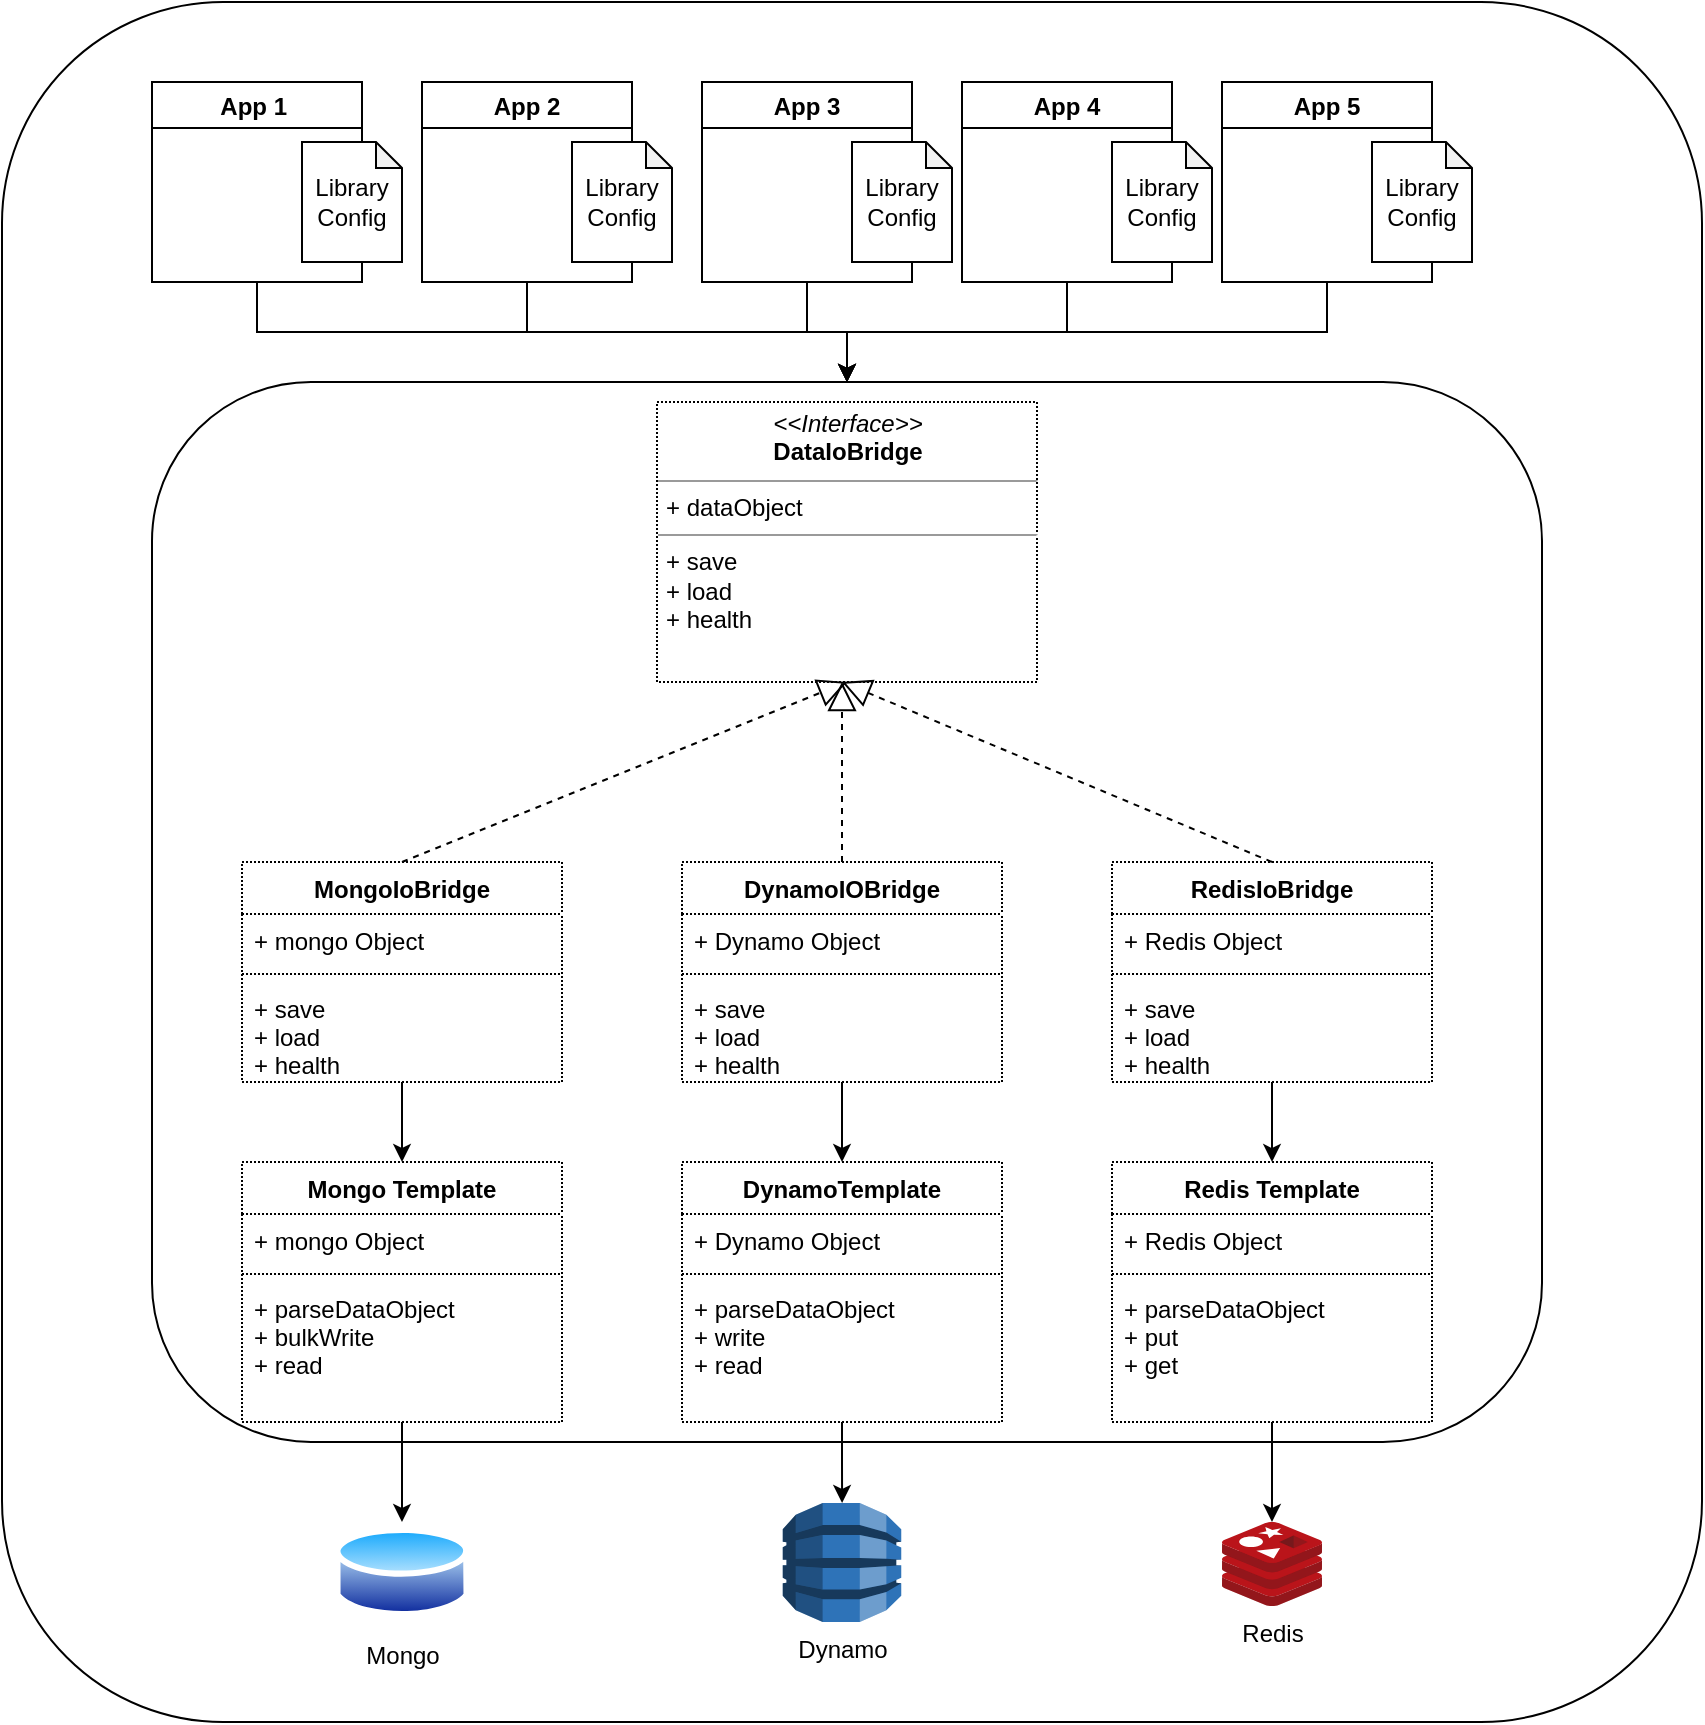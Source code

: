 <mxfile version="20.2.0" type="github">
  <diagram id="wFE0QG_FPsp0jaGvCLVb" name="Page-1">
    <mxGraphModel dx="1422" dy="762" grid="1" gridSize="10" guides="1" tooltips="1" connect="1" arrows="1" fold="1" page="1" pageScale="1" pageWidth="850" pageHeight="1100" math="0" shadow="0">
      <root>
        <mxCell id="0" />
        <mxCell id="1" parent="0" />
        <mxCell id="i_OK0PngPdHVoAOzVrzz-1" value="" style="rounded=1;whiteSpace=wrap;html=1;arcSize=13;" vertex="1" parent="1">
          <mxGeometry x="40" y="160" width="850" height="860" as="geometry" />
        </mxCell>
        <mxCell id="i_OK0PngPdHVoAOzVrzz-2" value="" style="rounded=1;whiteSpace=wrap;html=1;" vertex="1" parent="1">
          <mxGeometry x="115" y="350" width="695" height="530" as="geometry" />
        </mxCell>
        <mxCell id="i_OK0PngPdHVoAOzVrzz-24" style="edgeStyle=orthogonalEdgeStyle;rounded=0;orthogonalLoop=1;jettySize=auto;html=1;entryX=0.5;entryY=0;entryDx=0;entryDy=0;" edge="1" parent="1" source="i_OK0PngPdHVoAOzVrzz-7" target="i_OK0PngPdHVoAOzVrzz-2">
          <mxGeometry relative="1" as="geometry" />
        </mxCell>
        <mxCell id="i_OK0PngPdHVoAOzVrzz-7" value="App 1 " style="swimlane;" vertex="1" parent="1">
          <mxGeometry x="115" y="200" width="105" height="100" as="geometry">
            <mxRectangle x="115" y="200" width="80" height="30" as="alternateBounds" />
          </mxGeometry>
        </mxCell>
        <mxCell id="i_OK0PngPdHVoAOzVrzz-10" value="Library Config" style="shape=note;whiteSpace=wrap;html=1;backgroundOutline=1;darkOpacity=0.05;size=13;" vertex="1" parent="i_OK0PngPdHVoAOzVrzz-7">
          <mxGeometry x="75" y="30" width="50" height="60" as="geometry" />
        </mxCell>
        <mxCell id="i_OK0PngPdHVoAOzVrzz-25" style="edgeStyle=orthogonalEdgeStyle;rounded=0;orthogonalLoop=1;jettySize=auto;html=1;entryX=0.5;entryY=0;entryDx=0;entryDy=0;" edge="1" parent="1" source="i_OK0PngPdHVoAOzVrzz-15" target="i_OK0PngPdHVoAOzVrzz-2">
          <mxGeometry relative="1" as="geometry" />
        </mxCell>
        <mxCell id="i_OK0PngPdHVoAOzVrzz-15" value="App 2" style="swimlane;" vertex="1" parent="1">
          <mxGeometry x="250" y="200" width="105" height="100" as="geometry">
            <mxRectangle x="115" y="200" width="80" height="30" as="alternateBounds" />
          </mxGeometry>
        </mxCell>
        <mxCell id="i_OK0PngPdHVoAOzVrzz-16" value="Library Config" style="shape=note;whiteSpace=wrap;html=1;backgroundOutline=1;darkOpacity=0.05;size=13;" vertex="1" parent="i_OK0PngPdHVoAOzVrzz-15">
          <mxGeometry x="75" y="30" width="50" height="60" as="geometry" />
        </mxCell>
        <mxCell id="i_OK0PngPdHVoAOzVrzz-60" style="edgeStyle=orthogonalEdgeStyle;rounded=0;orthogonalLoop=1;jettySize=auto;html=1;entryX=0.5;entryY=0;entryDx=0;entryDy=0;strokeWidth=1;" edge="1" parent="1" source="i_OK0PngPdHVoAOzVrzz-17" target="i_OK0PngPdHVoAOzVrzz-2">
          <mxGeometry relative="1" as="geometry" />
        </mxCell>
        <mxCell id="i_OK0PngPdHVoAOzVrzz-17" value="App 3" style="swimlane;" vertex="1" parent="1">
          <mxGeometry x="390" y="200" width="105" height="100" as="geometry">
            <mxRectangle x="115" y="200" width="80" height="30" as="alternateBounds" />
          </mxGeometry>
        </mxCell>
        <mxCell id="i_OK0PngPdHVoAOzVrzz-18" value="Library Config" style="shape=note;whiteSpace=wrap;html=1;backgroundOutline=1;darkOpacity=0.05;size=13;" vertex="1" parent="i_OK0PngPdHVoAOzVrzz-17">
          <mxGeometry x="75" y="30" width="50" height="60" as="geometry" />
        </mxCell>
        <mxCell id="i_OK0PngPdHVoAOzVrzz-27" style="edgeStyle=orthogonalEdgeStyle;rounded=0;orthogonalLoop=1;jettySize=auto;html=1;entryX=0.5;entryY=0;entryDx=0;entryDy=0;" edge="1" parent="1" source="i_OK0PngPdHVoAOzVrzz-19" target="i_OK0PngPdHVoAOzVrzz-2">
          <mxGeometry relative="1" as="geometry" />
        </mxCell>
        <mxCell id="i_OK0PngPdHVoAOzVrzz-19" value="App 4" style="swimlane;" vertex="1" parent="1">
          <mxGeometry x="520" y="200" width="105" height="100" as="geometry">
            <mxRectangle x="115" y="200" width="80" height="30" as="alternateBounds" />
          </mxGeometry>
        </mxCell>
        <mxCell id="i_OK0PngPdHVoAOzVrzz-20" value="Library Config" style="shape=note;whiteSpace=wrap;html=1;backgroundOutline=1;darkOpacity=0.05;size=13;" vertex="1" parent="i_OK0PngPdHVoAOzVrzz-19">
          <mxGeometry x="75" y="30" width="50" height="60" as="geometry" />
        </mxCell>
        <mxCell id="i_OK0PngPdHVoAOzVrzz-28" style="edgeStyle=orthogonalEdgeStyle;rounded=0;orthogonalLoop=1;jettySize=auto;html=1;entryX=0.5;entryY=0;entryDx=0;entryDy=0;" edge="1" parent="1" source="i_OK0PngPdHVoAOzVrzz-21" target="i_OK0PngPdHVoAOzVrzz-2">
          <mxGeometry relative="1" as="geometry" />
        </mxCell>
        <mxCell id="i_OK0PngPdHVoAOzVrzz-21" value="App 5" style="swimlane;" vertex="1" parent="1">
          <mxGeometry x="650" y="200" width="105" height="100" as="geometry">
            <mxRectangle x="115" y="200" width="80" height="30" as="alternateBounds" />
          </mxGeometry>
        </mxCell>
        <mxCell id="i_OK0PngPdHVoAOzVrzz-22" value="Library Config" style="shape=note;whiteSpace=wrap;html=1;backgroundOutline=1;darkOpacity=0.05;size=13;" vertex="1" parent="i_OK0PngPdHVoAOzVrzz-21">
          <mxGeometry x="75" y="30" width="50" height="60" as="geometry" />
        </mxCell>
        <mxCell id="i_OK0PngPdHVoAOzVrzz-61" value="&lt;p style=&quot;margin:0px;margin-top:4px;text-align:center;&quot;&gt;&lt;i&gt;&amp;lt;&amp;lt;Interface&amp;gt;&amp;gt;&lt;/i&gt;&lt;br&gt;&lt;b&gt;DataIoBridge&lt;/b&gt;&lt;/p&gt;&lt;hr size=&quot;1&quot;&gt;&lt;p style=&quot;margin:0px;margin-left:4px;&quot;&gt;+ dataObject&lt;/p&gt;&lt;hr size=&quot;1&quot;&gt;&lt;p style=&quot;margin:0px;margin-left:4px;&quot;&gt;+ save&lt;br&gt;+ load&lt;/p&gt;&lt;p style=&quot;margin:0px;margin-left:4px;&quot;&gt;+ health&lt;/p&gt;" style="verticalAlign=top;align=left;overflow=fill;fontSize=12;fontFamily=Helvetica;html=1;dashed=1;dashPattern=1 1;" vertex="1" parent="1">
          <mxGeometry x="367.5" y="360" width="190" height="140" as="geometry" />
        </mxCell>
        <mxCell id="i_OK0PngPdHVoAOzVrzz-87" style="edgeStyle=orthogonalEdgeStyle;rounded=0;orthogonalLoop=1;jettySize=auto;html=1;entryX=0.5;entryY=0;entryDx=0;entryDy=0;strokeWidth=1;" edge="1" parent="1" source="i_OK0PngPdHVoAOzVrzz-62" target="i_OK0PngPdHVoAOzVrzz-81">
          <mxGeometry relative="1" as="geometry" />
        </mxCell>
        <mxCell id="i_OK0PngPdHVoAOzVrzz-62" value="MongoIoBridge" style="swimlane;fontStyle=1;align=center;verticalAlign=top;childLayout=stackLayout;horizontal=1;startSize=26;horizontalStack=0;resizeParent=1;resizeParentMax=0;resizeLast=0;collapsible=1;marginBottom=0;dashed=1;dashPattern=1 1;" vertex="1" parent="1">
          <mxGeometry x="160" y="590" width="160" height="110" as="geometry" />
        </mxCell>
        <mxCell id="i_OK0PngPdHVoAOzVrzz-63" value="+ mongo Object" style="text;strokeColor=none;fillColor=none;align=left;verticalAlign=top;spacingLeft=4;spacingRight=4;overflow=hidden;rotatable=0;points=[[0,0.5],[1,0.5]];portConstraint=eastwest;dashed=1;dashPattern=1 1;" vertex="1" parent="i_OK0PngPdHVoAOzVrzz-62">
          <mxGeometry y="26" width="160" height="26" as="geometry" />
        </mxCell>
        <mxCell id="i_OK0PngPdHVoAOzVrzz-64" value="" style="line;strokeWidth=1;fillColor=none;align=left;verticalAlign=middle;spacingTop=-1;spacingLeft=3;spacingRight=3;rotatable=0;labelPosition=right;points=[];portConstraint=eastwest;dashed=1;dashPattern=1 1;" vertex="1" parent="i_OK0PngPdHVoAOzVrzz-62">
          <mxGeometry y="52" width="160" height="8" as="geometry" />
        </mxCell>
        <mxCell id="i_OK0PngPdHVoAOzVrzz-65" value="+ save&#xa;+ load&#xa;+ health" style="text;strokeColor=none;fillColor=none;align=left;verticalAlign=top;spacingLeft=4;spacingRight=4;overflow=hidden;rotatable=0;points=[[0,0.5],[1,0.5]];portConstraint=eastwest;dashed=1;dashPattern=1 1;" vertex="1" parent="i_OK0PngPdHVoAOzVrzz-62">
          <mxGeometry y="60" width="160" height="50" as="geometry" />
        </mxCell>
        <mxCell id="i_OK0PngPdHVoAOzVrzz-92" style="edgeStyle=orthogonalEdgeStyle;rounded=0;orthogonalLoop=1;jettySize=auto;html=1;entryX=0.5;entryY=0;entryDx=0;entryDy=0;strokeWidth=1;" edge="1" parent="1" source="i_OK0PngPdHVoAOzVrzz-66" target="i_OK0PngPdHVoAOzVrzz-88">
          <mxGeometry relative="1" as="geometry" />
        </mxCell>
        <mxCell id="i_OK0PngPdHVoAOzVrzz-66" value="RedisIoBridge" style="swimlane;fontStyle=1;align=center;verticalAlign=top;childLayout=stackLayout;horizontal=1;startSize=26;horizontalStack=0;resizeParent=1;resizeParentMax=0;resizeLast=0;collapsible=1;marginBottom=0;dashed=1;dashPattern=1 1;" vertex="1" parent="1">
          <mxGeometry x="595" y="590" width="160" height="110" as="geometry" />
        </mxCell>
        <mxCell id="i_OK0PngPdHVoAOzVrzz-67" value="+ Redis Object" style="text;strokeColor=none;fillColor=none;align=left;verticalAlign=top;spacingLeft=4;spacingRight=4;overflow=hidden;rotatable=0;points=[[0,0.5],[1,0.5]];portConstraint=eastwest;dashed=1;dashPattern=1 1;" vertex="1" parent="i_OK0PngPdHVoAOzVrzz-66">
          <mxGeometry y="26" width="160" height="26" as="geometry" />
        </mxCell>
        <mxCell id="i_OK0PngPdHVoAOzVrzz-68" value="" style="line;strokeWidth=1;fillColor=none;align=left;verticalAlign=middle;spacingTop=-1;spacingLeft=3;spacingRight=3;rotatable=0;labelPosition=right;points=[];portConstraint=eastwest;dashed=1;dashPattern=1 1;" vertex="1" parent="i_OK0PngPdHVoAOzVrzz-66">
          <mxGeometry y="52" width="160" height="8" as="geometry" />
        </mxCell>
        <mxCell id="i_OK0PngPdHVoAOzVrzz-69" value="+ save&#xa;+ load&#xa;+ health" style="text;strokeColor=none;fillColor=none;align=left;verticalAlign=top;spacingLeft=4;spacingRight=4;overflow=hidden;rotatable=0;points=[[0,0.5],[1,0.5]];portConstraint=eastwest;dashed=1;dashPattern=1 1;" vertex="1" parent="i_OK0PngPdHVoAOzVrzz-66">
          <mxGeometry y="60" width="160" height="50" as="geometry" />
        </mxCell>
        <mxCell id="i_OK0PngPdHVoAOzVrzz-113" style="edgeStyle=orthogonalEdgeStyle;rounded=0;orthogonalLoop=1;jettySize=auto;html=1;strokeWidth=1;" edge="1" parent="1" source="i_OK0PngPdHVoAOzVrzz-70" target="i_OK0PngPdHVoAOzVrzz-93">
          <mxGeometry relative="1" as="geometry" />
        </mxCell>
        <mxCell id="i_OK0PngPdHVoAOzVrzz-70" value="DynamoIOBridge" style="swimlane;fontStyle=1;align=center;verticalAlign=top;childLayout=stackLayout;horizontal=1;startSize=26;horizontalStack=0;resizeParent=1;resizeParentMax=0;resizeLast=0;collapsible=1;marginBottom=0;dashed=1;dashPattern=1 1;" vertex="1" parent="1">
          <mxGeometry x="380" y="590" width="160" height="110" as="geometry" />
        </mxCell>
        <mxCell id="i_OK0PngPdHVoAOzVrzz-71" value="+ Dynamo Object" style="text;strokeColor=none;fillColor=none;align=left;verticalAlign=top;spacingLeft=4;spacingRight=4;overflow=hidden;rotatable=0;points=[[0,0.5],[1,0.5]];portConstraint=eastwest;dashed=1;dashPattern=1 1;" vertex="1" parent="i_OK0PngPdHVoAOzVrzz-70">
          <mxGeometry y="26" width="160" height="26" as="geometry" />
        </mxCell>
        <mxCell id="i_OK0PngPdHVoAOzVrzz-72" value="" style="line;strokeWidth=1;fillColor=none;align=left;verticalAlign=middle;spacingTop=-1;spacingLeft=3;spacingRight=3;rotatable=0;labelPosition=right;points=[];portConstraint=eastwest;dashed=1;dashPattern=1 1;" vertex="1" parent="i_OK0PngPdHVoAOzVrzz-70">
          <mxGeometry y="52" width="160" height="8" as="geometry" />
        </mxCell>
        <mxCell id="i_OK0PngPdHVoAOzVrzz-73" value="+ save&#xa;+ load&#xa;+ health" style="text;strokeColor=none;fillColor=none;align=left;verticalAlign=top;spacingLeft=4;spacingRight=4;overflow=hidden;rotatable=0;points=[[0,0.5],[1,0.5]];portConstraint=eastwest;dashed=1;dashPattern=1 1;" vertex="1" parent="i_OK0PngPdHVoAOzVrzz-70">
          <mxGeometry y="60" width="160" height="50" as="geometry" />
        </mxCell>
        <mxCell id="i_OK0PngPdHVoAOzVrzz-78" value="" style="endArrow=block;dashed=1;endFill=0;endSize=12;html=1;rounded=0;strokeWidth=1;exitX=0.5;exitY=0;exitDx=0;exitDy=0;entryX=0.5;entryY=1;entryDx=0;entryDy=0;" edge="1" parent="1" source="i_OK0PngPdHVoAOzVrzz-62" target="i_OK0PngPdHVoAOzVrzz-61">
          <mxGeometry width="160" relative="1" as="geometry">
            <mxPoint x="540" y="670" as="sourcePoint" />
            <mxPoint x="700" y="670" as="targetPoint" />
          </mxGeometry>
        </mxCell>
        <mxCell id="i_OK0PngPdHVoAOzVrzz-79" value="" style="endArrow=block;dashed=1;endFill=0;endSize=12;html=1;rounded=0;strokeWidth=1;exitX=0.5;exitY=0;exitDx=0;exitDy=0;" edge="1" parent="1" source="i_OK0PngPdHVoAOzVrzz-70">
          <mxGeometry width="160" relative="1" as="geometry">
            <mxPoint x="240" y="600" as="sourcePoint" />
            <mxPoint x="460" y="500" as="targetPoint" />
          </mxGeometry>
        </mxCell>
        <mxCell id="i_OK0PngPdHVoAOzVrzz-80" value="" style="endArrow=block;dashed=1;endFill=0;endSize=12;html=1;rounded=0;strokeWidth=1;exitX=0.5;exitY=0;exitDx=0;exitDy=0;" edge="1" parent="1" source="i_OK0PngPdHVoAOzVrzz-66">
          <mxGeometry width="160" relative="1" as="geometry">
            <mxPoint x="470" y="600" as="sourcePoint" />
            <mxPoint x="460" y="500" as="targetPoint" />
          </mxGeometry>
        </mxCell>
        <mxCell id="i_OK0PngPdHVoAOzVrzz-110" style="edgeStyle=orthogonalEdgeStyle;rounded=0;orthogonalLoop=1;jettySize=auto;html=1;entryX=0.5;entryY=0;entryDx=0;entryDy=0;strokeWidth=1;" edge="1" parent="1" source="i_OK0PngPdHVoAOzVrzz-81" target="i_OK0PngPdHVoAOzVrzz-108">
          <mxGeometry relative="1" as="geometry" />
        </mxCell>
        <mxCell id="i_OK0PngPdHVoAOzVrzz-81" value="Mongo Template" style="swimlane;fontStyle=1;align=center;verticalAlign=top;childLayout=stackLayout;horizontal=1;startSize=26;horizontalStack=0;resizeParent=1;resizeParentMax=0;resizeLast=0;collapsible=1;marginBottom=0;dashed=1;dashPattern=1 1;" vertex="1" parent="1">
          <mxGeometry x="160" y="740" width="160" height="130" as="geometry" />
        </mxCell>
        <mxCell id="i_OK0PngPdHVoAOzVrzz-82" value="+ mongo Object" style="text;strokeColor=none;fillColor=none;align=left;verticalAlign=top;spacingLeft=4;spacingRight=4;overflow=hidden;rotatable=0;points=[[0,0.5],[1,0.5]];portConstraint=eastwest;dashed=1;dashPattern=1 1;" vertex="1" parent="i_OK0PngPdHVoAOzVrzz-81">
          <mxGeometry y="26" width="160" height="26" as="geometry" />
        </mxCell>
        <mxCell id="i_OK0PngPdHVoAOzVrzz-83" value="" style="line;strokeWidth=1;fillColor=none;align=left;verticalAlign=middle;spacingTop=-1;spacingLeft=3;spacingRight=3;rotatable=0;labelPosition=right;points=[];portConstraint=eastwest;dashed=1;dashPattern=1 1;" vertex="1" parent="i_OK0PngPdHVoAOzVrzz-81">
          <mxGeometry y="52" width="160" height="8" as="geometry" />
        </mxCell>
        <mxCell id="i_OK0PngPdHVoAOzVrzz-84" value="+ parseDataObject&#xa;+ bulkWrite&#xa;+ read" style="text;strokeColor=none;fillColor=none;align=left;verticalAlign=top;spacingLeft=4;spacingRight=4;overflow=hidden;rotatable=0;points=[[0,0.5],[1,0.5]];portConstraint=eastwest;dashed=1;dashPattern=1 1;" vertex="1" parent="i_OK0PngPdHVoAOzVrzz-81">
          <mxGeometry y="60" width="160" height="70" as="geometry" />
        </mxCell>
        <mxCell id="i_OK0PngPdHVoAOzVrzz-99" style="edgeStyle=orthogonalEdgeStyle;rounded=0;orthogonalLoop=1;jettySize=auto;html=1;strokeWidth=1;" edge="1" parent="1" source="i_OK0PngPdHVoAOzVrzz-88" target="i_OK0PngPdHVoAOzVrzz-98">
          <mxGeometry relative="1" as="geometry" />
        </mxCell>
        <mxCell id="i_OK0PngPdHVoAOzVrzz-88" value="Redis Template" style="swimlane;fontStyle=1;align=center;verticalAlign=top;childLayout=stackLayout;horizontal=1;startSize=26;horizontalStack=0;resizeParent=1;resizeParentMax=0;resizeLast=0;collapsible=1;marginBottom=0;dashed=1;dashPattern=1 1;" vertex="1" parent="1">
          <mxGeometry x="595" y="740" width="160" height="130" as="geometry" />
        </mxCell>
        <mxCell id="i_OK0PngPdHVoAOzVrzz-89" value="+ Redis Object" style="text;strokeColor=none;fillColor=none;align=left;verticalAlign=top;spacingLeft=4;spacingRight=4;overflow=hidden;rotatable=0;points=[[0,0.5],[1,0.5]];portConstraint=eastwest;dashed=1;dashPattern=1 1;" vertex="1" parent="i_OK0PngPdHVoAOzVrzz-88">
          <mxGeometry y="26" width="160" height="26" as="geometry" />
        </mxCell>
        <mxCell id="i_OK0PngPdHVoAOzVrzz-90" value="" style="line;strokeWidth=1;fillColor=none;align=left;verticalAlign=middle;spacingTop=-1;spacingLeft=3;spacingRight=3;rotatable=0;labelPosition=right;points=[];portConstraint=eastwest;dashed=1;dashPattern=1 1;" vertex="1" parent="i_OK0PngPdHVoAOzVrzz-88">
          <mxGeometry y="52" width="160" height="8" as="geometry" />
        </mxCell>
        <mxCell id="i_OK0PngPdHVoAOzVrzz-91" value="+ parseDataObject&#xa;+ put&#xa;+ get" style="text;strokeColor=none;fillColor=none;align=left;verticalAlign=top;spacingLeft=4;spacingRight=4;overflow=hidden;rotatable=0;points=[[0,0.5],[1,0.5]];portConstraint=eastwest;dashed=1;dashPattern=1 1;" vertex="1" parent="i_OK0PngPdHVoAOzVrzz-88">
          <mxGeometry y="60" width="160" height="70" as="geometry" />
        </mxCell>
        <mxCell id="i_OK0PngPdHVoAOzVrzz-112" style="edgeStyle=orthogonalEdgeStyle;rounded=0;orthogonalLoop=1;jettySize=auto;html=1;strokeWidth=1;" edge="1" parent="1" source="i_OK0PngPdHVoAOzVrzz-93" target="i_OK0PngPdHVoAOzVrzz-111">
          <mxGeometry relative="1" as="geometry" />
        </mxCell>
        <mxCell id="i_OK0PngPdHVoAOzVrzz-93" value="DynamoTemplate" style="swimlane;fontStyle=1;align=center;verticalAlign=top;childLayout=stackLayout;horizontal=1;startSize=26;horizontalStack=0;resizeParent=1;resizeParentMax=0;resizeLast=0;collapsible=1;marginBottom=0;dashed=1;dashPattern=1 1;" vertex="1" parent="1">
          <mxGeometry x="380" y="740" width="160" height="130" as="geometry" />
        </mxCell>
        <mxCell id="i_OK0PngPdHVoAOzVrzz-94" value="+ Dynamo Object" style="text;strokeColor=none;fillColor=none;align=left;verticalAlign=top;spacingLeft=4;spacingRight=4;overflow=hidden;rotatable=0;points=[[0,0.5],[1,0.5]];portConstraint=eastwest;dashed=1;dashPattern=1 1;" vertex="1" parent="i_OK0PngPdHVoAOzVrzz-93">
          <mxGeometry y="26" width="160" height="26" as="geometry" />
        </mxCell>
        <mxCell id="i_OK0PngPdHVoAOzVrzz-95" value="" style="line;strokeWidth=1;fillColor=none;align=left;verticalAlign=middle;spacingTop=-1;spacingLeft=3;spacingRight=3;rotatable=0;labelPosition=right;points=[];portConstraint=eastwest;dashed=1;dashPattern=1 1;" vertex="1" parent="i_OK0PngPdHVoAOzVrzz-93">
          <mxGeometry y="52" width="160" height="8" as="geometry" />
        </mxCell>
        <mxCell id="i_OK0PngPdHVoAOzVrzz-96" value="+ parseDataObject&#xa;+ write&#xa;+ read" style="text;strokeColor=none;fillColor=none;align=left;verticalAlign=top;spacingLeft=4;spacingRight=4;overflow=hidden;rotatable=0;points=[[0,0.5],[1,0.5]];portConstraint=eastwest;dashed=1;dashPattern=1 1;" vertex="1" parent="i_OK0PngPdHVoAOzVrzz-93">
          <mxGeometry y="60" width="160" height="70" as="geometry" />
        </mxCell>
        <mxCell id="i_OK0PngPdHVoAOzVrzz-98" value="Redis" style="sketch=0;aspect=fixed;html=1;points=[];align=center;image;fontSize=12;image=img/lib/mscae/Cache_Redis_Product.svg;dashed=1;dashPattern=1 1;" vertex="1" parent="1">
          <mxGeometry x="650" y="920" width="50" height="42" as="geometry" />
        </mxCell>
        <mxCell id="i_OK0PngPdHVoAOzVrzz-108" value="Mongo" style="aspect=fixed;perimeter=ellipsePerimeter;html=1;align=center;shadow=0;dashed=0;spacingTop=3;image;image=img/lib/active_directory/database.svg;dashPattern=1 1;" vertex="1" parent="1">
          <mxGeometry x="206.21" y="920" width="67.57" height="50" as="geometry" />
        </mxCell>
        <mxCell id="i_OK0PngPdHVoAOzVrzz-111" value="Dynamo" style="outlineConnect=0;dashed=0;verticalLabelPosition=bottom;verticalAlign=top;align=center;html=1;shape=mxgraph.aws3.dynamo_db;fillColor=#2E73B8;gradientColor=none;dashPattern=1 1;" vertex="1" parent="1">
          <mxGeometry x="430.38" y="910.5" width="59.25" height="59.5" as="geometry" />
        </mxCell>
      </root>
    </mxGraphModel>
  </diagram>
</mxfile>
